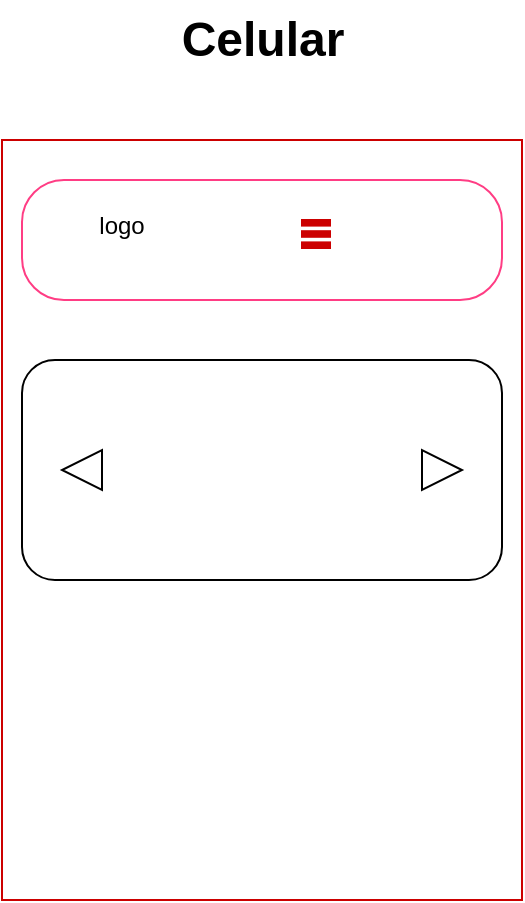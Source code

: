 <mxfile version="13.1.3" type="github">
  <diagram id="THPSRGsQop3PX9e4Uymi" name="Page-1">
    <mxGraphModel dx="868" dy="450" grid="1" gridSize="10" guides="1" tooltips="1" connect="1" arrows="1" fold="1" page="1" pageScale="1" pageWidth="827" pageHeight="1169" math="0" shadow="0">
      <root>
        <mxCell id="0" />
        <mxCell id="1" parent="0" />
        <mxCell id="l3Q6PpPCziIq4NBjd-yP-11" value="" style="rounded=0;whiteSpace=wrap;html=1;strokeColor=#CC0000;gradientColor=none;" vertex="1" parent="1">
          <mxGeometry x="40" y="90" width="260" height="380" as="geometry" />
        </mxCell>
        <mxCell id="SKLjpIydk1iUgqQTPu1M-3" value="" style="rounded=1;whiteSpace=wrap;html=1;strokeColor=#FF3D84;arcSize=35;" parent="1" vertex="1">
          <mxGeometry x="50" y="110" width="240" height="60" as="geometry" />
        </mxCell>
        <mxCell id="SKLjpIydk1iUgqQTPu1M-5" value="&lt;br&gt;logo&lt;br&gt;&lt;br&gt;&lt;br&gt;" style="text;html=1;strokeColor=none;fillColor=none;align=center;verticalAlign=middle;whiteSpace=wrap;rounded=0;" parent="1" vertex="1">
          <mxGeometry x="80" y="130" width="40" height="20" as="geometry" />
        </mxCell>
        <mxCell id="SKLjpIydk1iUgqQTPu1M-6" value="" style="shape=parallelMarker;direction=south;html=1;outlineConnect=0;strokeColor=#CC0000;fillColor=#f8cecc;" parent="1" vertex="1">
          <mxGeometry x="190" y="130" width="14" height="14" as="geometry" />
        </mxCell>
        <mxCell id="l3Q6PpPCziIq4NBjd-yP-1" value="" style="rounded=1;whiteSpace=wrap;html=1;" vertex="1" parent="1">
          <mxGeometry x="50" y="200" width="240" height="110" as="geometry" />
        </mxCell>
        <mxCell id="l3Q6PpPCziIq4NBjd-yP-3" value="" style="html=1;shadow=0;dashed=0;align=center;verticalAlign=middle;shape=mxgraph.arrows2.arrow;dy=0.6;dx=40;flipH=1;notch=0;" vertex="1" parent="1">
          <mxGeometry x="70" y="245" width="20" height="20" as="geometry" />
        </mxCell>
        <mxCell id="l3Q6PpPCziIq4NBjd-yP-6" value="" style="html=1;shadow=0;dashed=0;align=center;verticalAlign=middle;shape=mxgraph.arrows2.arrow;dy=0.6;dx=40;flipH=1;notch=0;rotation=-180;" vertex="1" parent="1">
          <mxGeometry x="250" y="245" width="20" height="20" as="geometry" />
        </mxCell>
        <mxCell id="l3Q6PpPCziIq4NBjd-yP-13" value="Celular" style="text;strokeColor=none;fillColor=none;html=1;fontSize=24;fontStyle=1;verticalAlign=middle;align=center;" vertex="1" parent="1">
          <mxGeometry x="120" y="20" width="100" height="40" as="geometry" />
        </mxCell>
      </root>
    </mxGraphModel>
  </diagram>
</mxfile>
